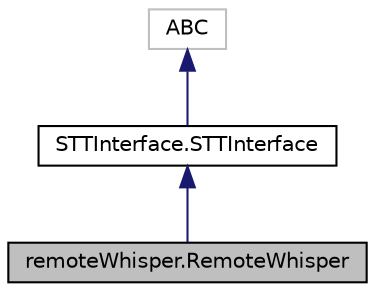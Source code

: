 digraph "remoteWhisper.RemoteWhisper"
{
 // LATEX_PDF_SIZE
  edge [fontname="Helvetica",fontsize="10",labelfontname="Helvetica",labelfontsize="10"];
  node [fontname="Helvetica",fontsize="10",shape=record];
  Node1 [label="remoteWhisper.RemoteWhisper",height=0.2,width=0.4,color="black", fillcolor="grey75", style="filled", fontcolor="black",tooltip="Implementación remota de AudioInterface Utiliza el modelo Whisper de OpenAI de forma remota."];
  Node2 -> Node1 [dir="back",color="midnightblue",fontsize="10",style="solid"];
  Node2 [label="STTInterface.STTInterface",height=0.2,width=0.4,color="black", fillcolor="white", style="filled",URL="$classSTTInterface_1_1STTInterface.html",tooltip="Interfaz dedicada al manejo de reconocimiento de voz a texto (STT) Proporciona métodos abstractos."];
  Node3 -> Node2 [dir="back",color="midnightblue",fontsize="10",style="solid"];
  Node3 [label="ABC",height=0.2,width=0.4,color="grey75", fillcolor="white", style="filled",tooltip=" "];
}
